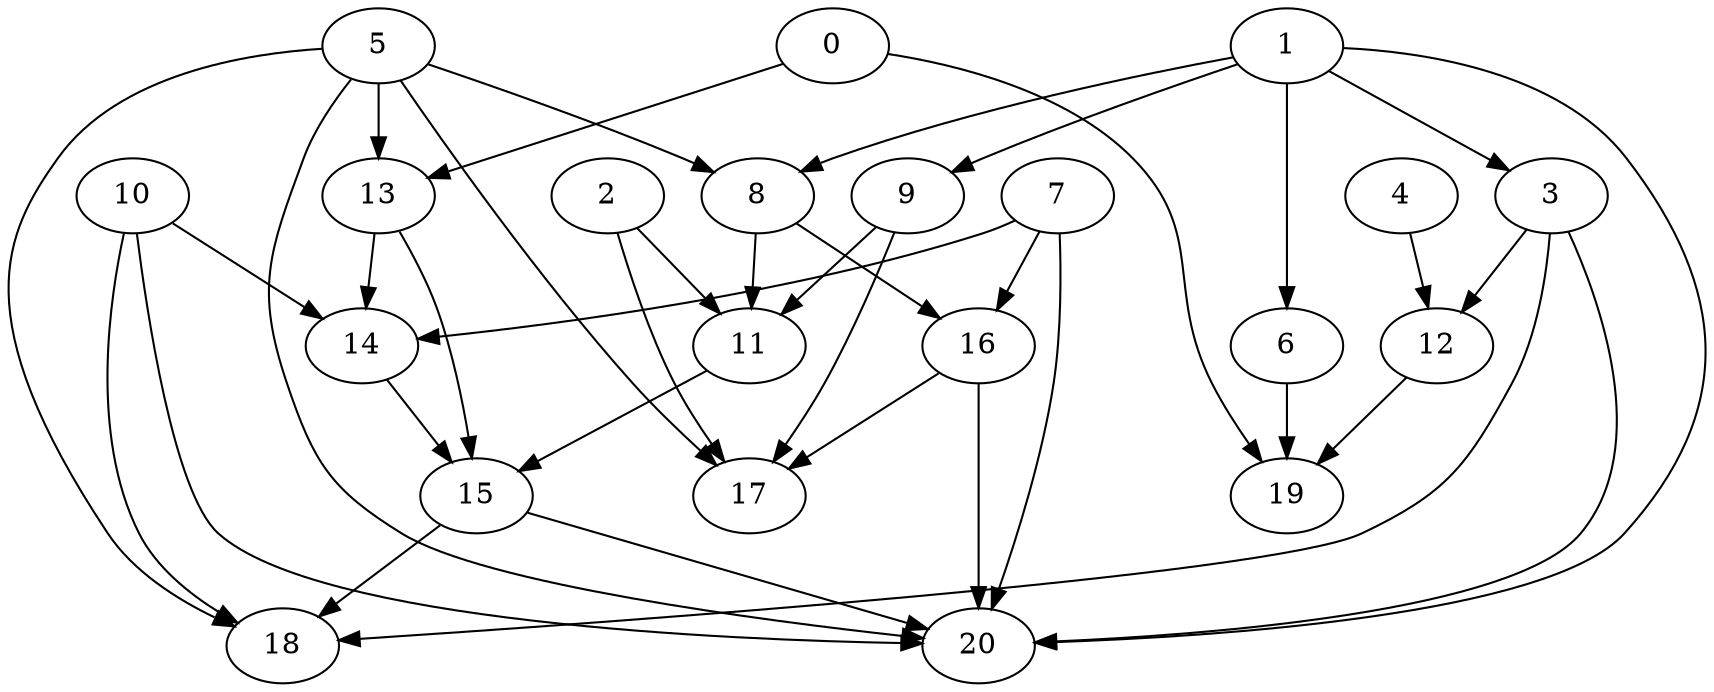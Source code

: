 digraph "Random_Nodes_21_Density_1.81_CCR_10.00_WeightType_Random#1_Heterogeneous-4-2-strong" {
0 [Weight=9];
1 [Weight=9];
5 [Weight=8];
10 [Weight=8];
13 [Weight=8];
7 [Weight=9];
9 [Weight=10];
8 [Weight=5];
14 [Weight=7];
2 [Weight=6];
4 [Weight=3];
3 [Weight=6];
11 [Weight=2];
16 [Weight=10];
12 [Weight=4];
15 [Weight=8];
6 [Weight=2];
18 [Weight=9];
17 [Weight=6];
19 [Weight=6];
20 [Weight=2];
2 -> 11 [Weight=11];
7 -> 16 [Weight=37];
8 -> 11 [Weight=43];
6 -> 19 [Weight=32];
10 -> 18 [Weight=27];
3 -> 20 [Weight=21];
9 -> 17 [Weight=53];
16 -> 17 [Weight=53];
10 -> 20 [Weight=32];
8 -> 16 [Weight=27];
0 -> 13 [Weight=32];
15 -> 20 [Weight=48];
3 -> 12 [Weight=43];
0 -> 19 [Weight=37];
13 -> 14 [Weight=37];
4 -> 12 [Weight=48];
2 -> 17 [Weight=27];
1 -> 20 [Weight=53];
12 -> 19 [Weight=48];
16 -> 20 [Weight=21];
5 -> 17 [Weight=43];
5 -> 18 [Weight=48];
5 -> 20 [Weight=16];
5 -> 8 [Weight=16];
10 -> 14 [Weight=53];
7 -> 14 [Weight=27];
1 -> 9 [Weight=43];
15 -> 18 [Weight=21];
1 -> 8 [Weight=53];
14 -> 15 [Weight=53];
13 -> 15 [Weight=37];
5 -> 13 [Weight=27];
1 -> 6 [Weight=11];
11 -> 15 [Weight=32];
9 -> 11 [Weight=43];
7 -> 20 [Weight=37];
3 -> 18 [Weight=48];
1 -> 3 [Weight=32];
}
